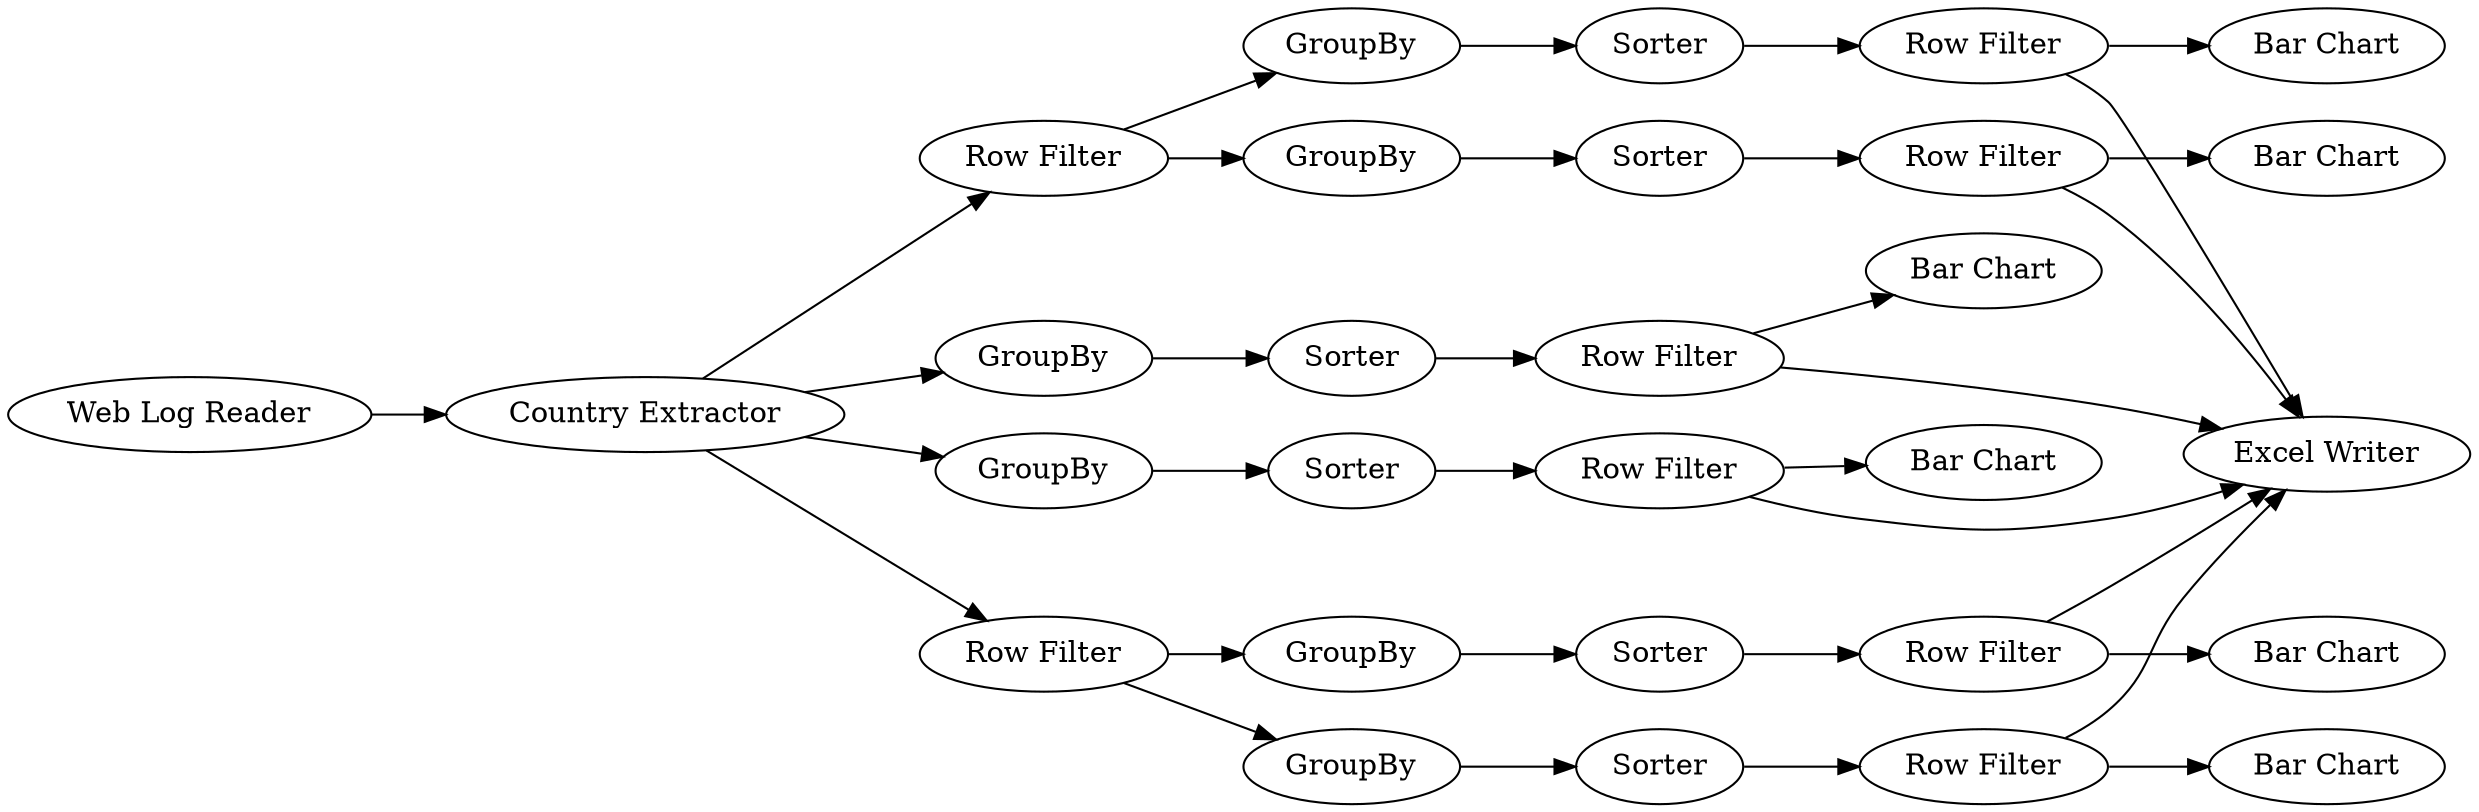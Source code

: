 digraph {
	44 -> 93
	87 -> 96
	80 -> 90
	92 -> 96
	92 -> 94
	44 -> 80
	47 -> 73
	74 -> 79
	87 -> 88
	95 -> 92
	90 -> 91
	66 -> 44
	91 -> 84
	44 -> 74
	44 -> 45
	93 -> 95
	77 -> 96
	47 -> 96
	46 -> 47
	76 -> 77
	77 -> 78
	86 -> 89
	81 -> 82
	81 -> 96
	79 -> 83
	80 -> 86
	83 -> 81
	45 -> 46
	84 -> 85
	84 -> 96
	75 -> 76
	89 -> 87
	74 -> 75
	91 [label=Sorter]
	79 [label=GroupBy]
	89 [label=Sorter]
	74 [label="Row Filter"]
	78 [label="Bar Chart"]
	92 [label="Row Filter"]
	84 [label="Row Filter"]
	75 [label=GroupBy]
	85 [label="Bar Chart"]
	86 [label=GroupBy]
	90 [label=GroupBy]
	87 [label="Row Filter"]
	47 [label="Row Filter"]
	76 [label=Sorter]
	77 [label="Row Filter"]
	93 [label=GroupBy]
	83 [label=Sorter]
	81 [label="Row Filter"]
	94 [label="Bar Chart"]
	96 [label="Excel Writer"]
	44 [label="Country Extractor"]
	66 [label="Web Log Reader"]
	82 [label="Bar Chart"]
	46 [label=Sorter]
	88 [label="Bar Chart"]
	95 [label=Sorter]
	80 [label="Row Filter"]
	73 [label="Bar Chart"]
	45 [label=GroupBy]
	rankdir=LR
}
